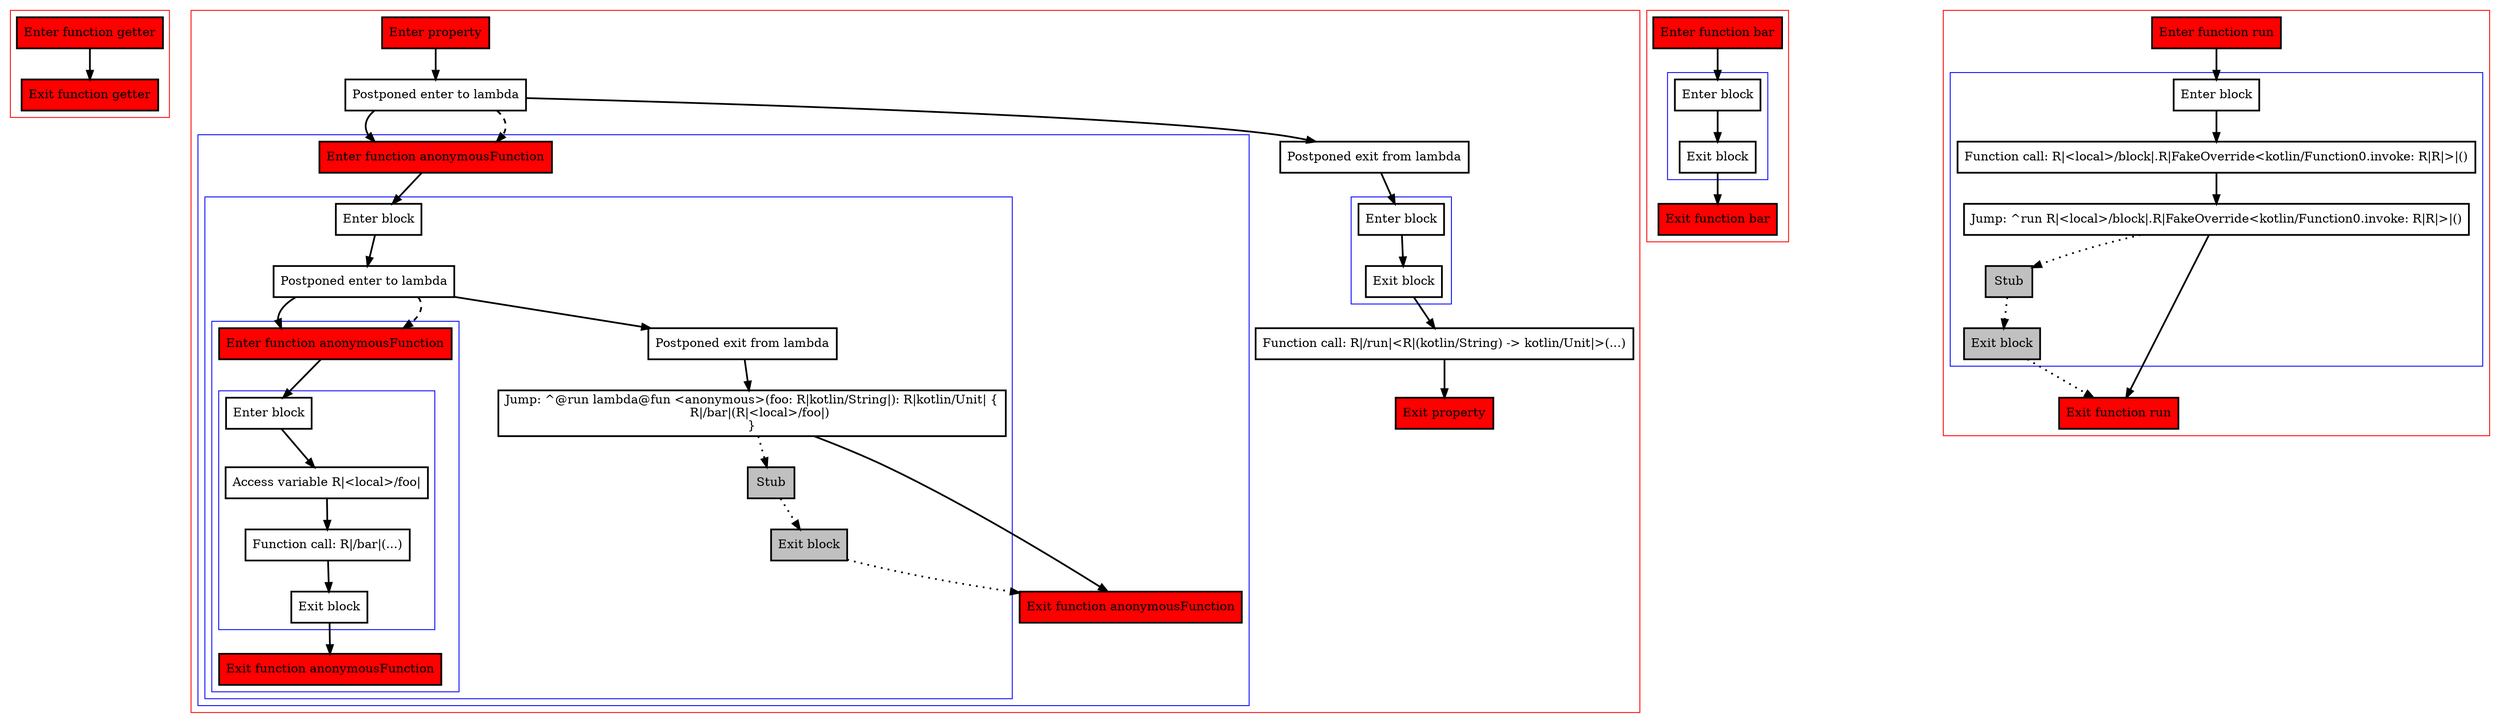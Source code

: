 digraph lambdaAsReturnOfLambda_kt {
    graph [nodesep=3]
    node [shape=box penwidth=2]
    edge [penwidth=2]

    subgraph cluster_0 {
        color=red
        14 [label="Enter function getter" style="filled" fillcolor=red];
        15 [label="Exit function getter" style="filled" fillcolor=red];
    }
    14 -> {15};

    subgraph cluster_1 {
        color=red
        16 [label="Enter property" style="filled" fillcolor=red];
        17 [label="Postponed enter to lambda"];
        subgraph cluster_2 {
            color=blue
            0 [label="Enter function anonymousFunction" style="filled" fillcolor=red];
            subgraph cluster_3 {
                color=blue
                1 [label="Enter block"];
                2 [label="Postponed enter to lambda"];
                subgraph cluster_4 {
                    color=blue
                    8 [label="Enter function anonymousFunction" style="filled" fillcolor=red];
                    subgraph cluster_5 {
                        color=blue
                        9 [label="Enter block"];
                        10 [label="Access variable R|<local>/foo|"];
                        11 [label="Function call: R|/bar|(...)"];
                        12 [label="Exit block"];
                    }
                    13 [label="Exit function anonymousFunction" style="filled" fillcolor=red];
                }
                3 [label="Postponed exit from lambda"];
                4 [label="Jump: ^@run lambda@fun <anonymous>(foo: R|kotlin/String|): R|kotlin/Unit| {
    R|/bar|(R|<local>/foo|)
}
"];
                5 [label="Stub" style="filled" fillcolor=gray];
                6 [label="Exit block" style="filled" fillcolor=gray];
            }
            7 [label="Exit function anonymousFunction" style="filled" fillcolor=red];
        }
        18 [label="Postponed exit from lambda"];
        subgraph cluster_6 {
            color=blue
            19 [label="Enter block"];
            20 [label="Exit block"];
        }
        21 [label="Function call: R|/run|<R|(kotlin/String) -> kotlin/Unit|>(...)"];
        22 [label="Exit property" style="filled" fillcolor=red];
    }
    16 -> {17};
    17 -> {18 0};
    17 -> {0} [style=dashed];
    18 -> {19};
    19 -> {20};
    20 -> {21};
    21 -> {22};
    0 -> {1};
    1 -> {2};
    2 -> {3 8};
    2 -> {8} [style=dashed];
    3 -> {4};
    4 -> {7};
    4 -> {5} [style=dotted];
    5 -> {6} [style=dotted];
    6 -> {7} [style=dotted];
    8 -> {9};
    9 -> {10};
    10 -> {11};
    11 -> {12};
    12 -> {13};

    subgraph cluster_7 {
        color=red
        23 [label="Enter function bar" style="filled" fillcolor=red];
        subgraph cluster_8 {
            color=blue
            24 [label="Enter block"];
            25 [label="Exit block"];
        }
        26 [label="Exit function bar" style="filled" fillcolor=red];
    }
    23 -> {24};
    24 -> {25};
    25 -> {26};

    subgraph cluster_9 {
        color=red
        27 [label="Enter function run" style="filled" fillcolor=red];
        subgraph cluster_10 {
            color=blue
            28 [label="Enter block"];
            29 [label="Function call: R|<local>/block|.R|FakeOverride<kotlin/Function0.invoke: R|R|>|()"];
            30 [label="Jump: ^run R|<local>/block|.R|FakeOverride<kotlin/Function0.invoke: R|R|>|()"];
            31 [label="Stub" style="filled" fillcolor=gray];
            32 [label="Exit block" style="filled" fillcolor=gray];
        }
        33 [label="Exit function run" style="filled" fillcolor=red];
    }
    27 -> {28};
    28 -> {29};
    29 -> {30};
    30 -> {33};
    30 -> {31} [style=dotted];
    31 -> {32} [style=dotted];
    32 -> {33} [style=dotted];

}
